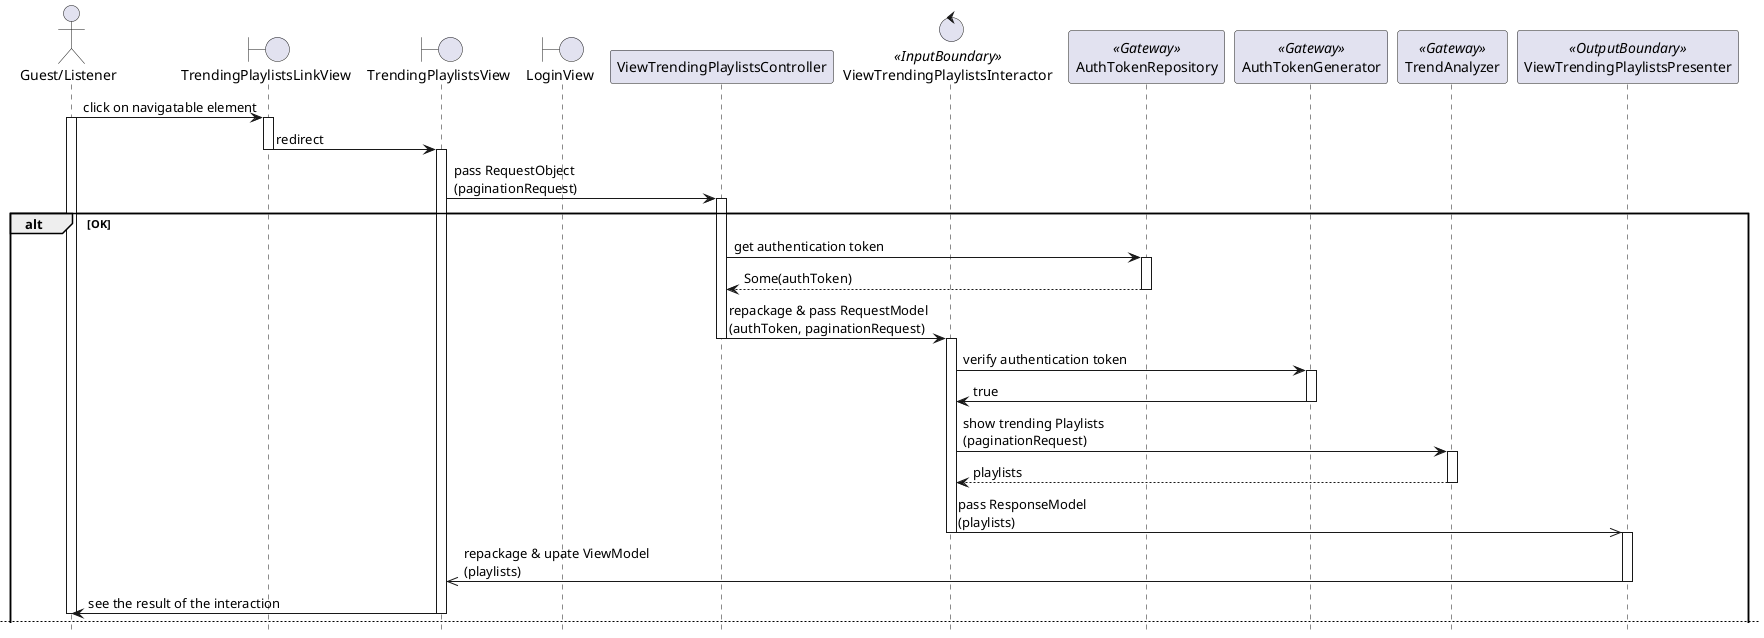 @startuml

hide footbox
skinparam BackgroundColor transparent

actor "Guest/Listener"
boundary TrendingPlaylistsLinkView
boundary TrendingPlaylistsView
boundary LoginView
participant ViewTrendingPlaylistsController
control ViewTrendingPlaylistsInteractor <<InputBoundary>>
participant AuthTokenRepository <<Gateway>>
participant AuthTokenGenerator <<Gateway>>
participant TrendAnalyzer <<Gateway>>
participant ViewTrendingPlaylistsPresenter <<OutputBoundary>>

"Guest/Listener" -> TrendingPlaylistsLinkView: click on navigatable element
activate "Guest/Listener"
activate TrendingPlaylistsLinkView

TrendingPlaylistsLinkView -> TrendingPlaylistsView: redirect
deactivate TrendingPlaylistsLinkView
activate TrendingPlaylistsView

TrendingPlaylistsView -> ViewTrendingPlaylistsController: pass RequestObject\n(paginationRequest)
activate ViewTrendingPlaylistsController

alt OK
    ViewTrendingPlaylistsController -> AuthTokenRepository: get authentication token
    activate AuthTokenRepository
    return Some(authToken)
    deactivate AuthTokenRepository

    ViewTrendingPlaylistsController -> ViewTrendingPlaylistsInteractor: repackage & pass RequestModel\n(authToken, paginationRequest)
    deactivate ViewTrendingPlaylistsController
    activate ViewTrendingPlaylistsInteractor

    ViewTrendingPlaylistsInteractor -> AuthTokenGenerator: verify authentication token
    activate AuthTokenGenerator
    ViewTrendingPlaylistsInteractor <- AuthTokenGenerator: true
    deactivate AuthTokenGenerator

    ViewTrendingPlaylistsInteractor -> TrendAnalyzer: show trending Playlists\n(paginationRequest)
    activate TrendAnalyzer
    return playlists
    deactivate TrendAnalyzer

    ViewTrendingPlaylistsInteractor ->> ViewTrendingPlaylistsPresenter: pass ResponseModel\n(playlists)
    deactivate ViewTrendingPlaylistsInteractor
    activate ViewTrendingPlaylistsPresenter

    ViewTrendingPlaylistsPresenter ->> TrendingPlaylistsView: repackage & upate ViewModel\n(playlists)
    deactivate ViewTrendingPlaylistsPresenter

    TrendingPlaylistsView -> "Guest/Listener": see the result of the interaction
    deactivate TrendingPlaylistsView
    deactivate "Guest/Listener"

    newpage

else Error: Authentication token not found
    ViewTrendingPlaylistsController -> AuthTokenRepository: get authentication token
    activate ViewTrendingPlaylistsController
    activate "Guest/Listener"
    activate TrendingPlaylistsView
    activate AuthTokenRepository
    return None
    deactivate AuthTokenRepository

    ViewTrendingPlaylistsController -> LoginView: redirect
    deactivate TrendingPlaylistsView
    deactivate ViewTrendingPlaylistsController
    activate LoginView

    LoginView -> "Guest/Listener": see the result of the interaction
    deactivate LoginView
    deactivate "Guest/Listener"

else Error: Authnetication token invalid
    ViewTrendingPlaylistsController -> AuthTokenRepository: get authentication token
    activate ViewTrendingPlaylistsController
    activate "Guest/Listener"
    activate TrendingPlaylistsView
    activate AuthTokenRepository
    return Some(authToken)
    deactivate AuthTokenRepository

    ViewTrendingPlaylistsController -> ViewTrendingPlaylistsInteractor: repackage & pass RequestModel\n(authToken, playlistId)
    deactivate ViewTrendingPlaylistsController
    activate ViewTrendingPlaylistsInteractor

    ViewTrendingPlaylistsInteractor -> AuthTokenGenerator: verify authentication token
    activate AuthTokenGenerator
    return false
    deactivate AuthTokenGenerator

    ViewTrendingPlaylistsInteractor ->> ViewTrendingPlaylistsPresenter: pass ResponseModel\n(Err(AuthTokenInvalid))
    deactivate ViewTrendingPlaylistsInteractor
    activate ViewTrendingPlaylistsPresenter

    ViewTrendingPlaylistsPresenter ->> TrendingPlaylistsView: repackage & update ViewModel\n(Err(AuthTokenInvalid))
    deactivate ViewTrendingPlaylistsPresenter

    TrendingPlaylistsView -> LoginView: redirect
    deactivate TrendingPlaylistsView
    activate LoginView

    LoginView -> "Guest/Listener": see the result of the interaction
    deactivate LoginView
    deactivate "Guest/Listener"

end

@enduml
